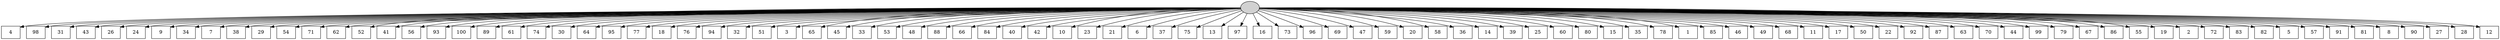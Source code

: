 digraph G {
0[style=filled, fillcolor=grey82, label=""];
1[shape=box,style=filled, fillcolor=white,label="4\n"];
2[shape=box,style=filled, fillcolor=white,label="98\n"];
3[shape=box,style=filled, fillcolor=white,label="31\n"];
4[shape=box,style=filled, fillcolor=white,label="43\n"];
5[shape=box,style=filled, fillcolor=white,label="26\n"];
6[shape=box,style=filled, fillcolor=white,label="24\n"];
7[shape=box,style=filled, fillcolor=white,label="9\n"];
8[shape=box,style=filled, fillcolor=white,label="34\n"];
9[shape=box,style=filled, fillcolor=white,label="7\n"];
10[shape=box,style=filled, fillcolor=white,label="38\n"];
11[shape=box,style=filled, fillcolor=white,label="29\n"];
12[shape=box,style=filled, fillcolor=white,label="54\n"];
13[shape=box,style=filled, fillcolor=white,label="71\n"];
14[shape=box,style=filled, fillcolor=white,label="62\n"];
15[shape=box,style=filled, fillcolor=white,label="52\n"];
16[shape=box,style=filled, fillcolor=white,label="41\n"];
17[shape=box,style=filled, fillcolor=white,label="56\n"];
18[shape=box,style=filled, fillcolor=white,label="93\n"];
19[shape=box,style=filled, fillcolor=white,label="100\n"];
20[shape=box,style=filled, fillcolor=white,label="89\n"];
21[shape=box,style=filled, fillcolor=white,label="61\n"];
22[shape=box,style=filled, fillcolor=white,label="74\n"];
23[shape=box,style=filled, fillcolor=white,label="30\n"];
24[shape=box,style=filled, fillcolor=white,label="64\n"];
25[shape=box,style=filled, fillcolor=white,label="95\n"];
26[shape=box,style=filled, fillcolor=white,label="77\n"];
27[shape=box,style=filled, fillcolor=white,label="18\n"];
28[shape=box,style=filled, fillcolor=white,label="76\n"];
29[shape=box,style=filled, fillcolor=white,label="94\n"];
30[shape=box,style=filled, fillcolor=white,label="32\n"];
31[shape=box,style=filled, fillcolor=white,label="51\n"];
32[shape=box,style=filled, fillcolor=white,label="3\n"];
33[shape=box,style=filled, fillcolor=white,label="65\n"];
34[shape=box,style=filled, fillcolor=white,label="45\n"];
35[shape=box,style=filled, fillcolor=white,label="33\n"];
36[shape=box,style=filled, fillcolor=white,label="53\n"];
37[shape=box,style=filled, fillcolor=white,label="48\n"];
38[shape=box,style=filled, fillcolor=white,label="88\n"];
39[shape=box,style=filled, fillcolor=white,label="66\n"];
40[shape=box,style=filled, fillcolor=white,label="84\n"];
41[shape=box,style=filled, fillcolor=white,label="40\n"];
42[shape=box,style=filled, fillcolor=white,label="42\n"];
43[shape=box,style=filled, fillcolor=white,label="10\n"];
44[shape=box,style=filled, fillcolor=white,label="23\n"];
45[shape=box,style=filled, fillcolor=white,label="21\n"];
46[shape=box,style=filled, fillcolor=white,label="6\n"];
47[shape=box,style=filled, fillcolor=white,label="37\n"];
48[shape=box,style=filled, fillcolor=white,label="75\n"];
49[shape=box,style=filled, fillcolor=white,label="13\n"];
50[shape=box,style=filled, fillcolor=white,label="97\n"];
51[shape=box,style=filled, fillcolor=white,label="16\n"];
52[shape=box,style=filled, fillcolor=white,label="73\n"];
53[shape=box,style=filled, fillcolor=white,label="96\n"];
54[shape=box,style=filled, fillcolor=white,label="69\n"];
55[shape=box,style=filled, fillcolor=white,label="47\n"];
56[shape=box,style=filled, fillcolor=white,label="59\n"];
57[shape=box,style=filled, fillcolor=white,label="20\n"];
58[shape=box,style=filled, fillcolor=white,label="58\n"];
59[shape=box,style=filled, fillcolor=white,label="36\n"];
60[shape=box,style=filled, fillcolor=white,label="14\n"];
61[shape=box,style=filled, fillcolor=white,label="39\n"];
62[shape=box,style=filled, fillcolor=white,label="25\n"];
63[shape=box,style=filled, fillcolor=white,label="60\n"];
64[shape=box,style=filled, fillcolor=white,label="80\n"];
65[shape=box,style=filled, fillcolor=white,label="15\n"];
66[shape=box,style=filled, fillcolor=white,label="35\n"];
67[shape=box,style=filled, fillcolor=white,label="78\n"];
68[shape=box,style=filled, fillcolor=white,label="1\n"];
69[shape=box,style=filled, fillcolor=white,label="85\n"];
70[shape=box,style=filled, fillcolor=white,label="46\n"];
71[shape=box,style=filled, fillcolor=white,label="49\n"];
72[shape=box,style=filled, fillcolor=white,label="68\n"];
73[shape=box,style=filled, fillcolor=white,label="11\n"];
74[shape=box,style=filled, fillcolor=white,label="17\n"];
75[shape=box,style=filled, fillcolor=white,label="50\n"];
76[shape=box,style=filled, fillcolor=white,label="22\n"];
77[shape=box,style=filled, fillcolor=white,label="92\n"];
78[shape=box,style=filled, fillcolor=white,label="87\n"];
79[shape=box,style=filled, fillcolor=white,label="63\n"];
80[shape=box,style=filled, fillcolor=white,label="70\n"];
81[shape=box,style=filled, fillcolor=white,label="44\n"];
82[shape=box,style=filled, fillcolor=white,label="99\n"];
83[shape=box,style=filled, fillcolor=white,label="79\n"];
84[shape=box,style=filled, fillcolor=white,label="67\n"];
85[shape=box,style=filled, fillcolor=white,label="86\n"];
86[shape=box,style=filled, fillcolor=white,label="55\n"];
87[shape=box,style=filled, fillcolor=white,label="19\n"];
88[shape=box,style=filled, fillcolor=white,label="2\n"];
89[shape=box,style=filled, fillcolor=white,label="72\n"];
90[shape=box,style=filled, fillcolor=white,label="83\n"];
91[shape=box,style=filled, fillcolor=white,label="82\n"];
92[shape=box,style=filled, fillcolor=white,label="5\n"];
93[shape=box,style=filled, fillcolor=white,label="57\n"];
94[shape=box,style=filled, fillcolor=white,label="91\n"];
95[shape=box,style=filled, fillcolor=white,label="81\n"];
96[shape=box,style=filled, fillcolor=white,label="8\n"];
97[shape=box,style=filled, fillcolor=white,label="90\n"];
98[shape=box,style=filled, fillcolor=white,label="27\n"];
99[shape=box,style=filled, fillcolor=white,label="28\n"];
100[shape=box,style=filled, fillcolor=white,label="12\n"];
0->1 ;
0->2 ;
0->3 ;
0->4 ;
0->5 ;
0->6 ;
0->7 ;
0->8 ;
0->9 ;
0->10 ;
0->11 ;
0->12 ;
0->13 ;
0->14 ;
0->15 ;
0->16 ;
0->17 ;
0->18 ;
0->19 ;
0->20 ;
0->21 ;
0->22 ;
0->23 ;
0->24 ;
0->25 ;
0->26 ;
0->27 ;
0->28 ;
0->29 ;
0->30 ;
0->31 ;
0->32 ;
0->33 ;
0->34 ;
0->35 ;
0->36 ;
0->37 ;
0->38 ;
0->39 ;
0->40 ;
0->41 ;
0->42 ;
0->43 ;
0->44 ;
0->45 ;
0->46 ;
0->47 ;
0->48 ;
0->49 ;
0->50 ;
0->51 ;
0->52 ;
0->53 ;
0->54 ;
0->55 ;
0->56 ;
0->57 ;
0->58 ;
0->59 ;
0->60 ;
0->61 ;
0->62 ;
0->63 ;
0->64 ;
0->65 ;
0->66 ;
0->67 ;
0->68 ;
0->69 ;
0->70 ;
0->71 ;
0->72 ;
0->73 ;
0->74 ;
0->75 ;
0->76 ;
0->77 ;
0->78 ;
0->79 ;
0->80 ;
0->81 ;
0->82 ;
0->83 ;
0->84 ;
0->85 ;
0->86 ;
0->87 ;
0->88 ;
0->89 ;
0->90 ;
0->91 ;
0->92 ;
0->93 ;
0->94 ;
0->95 ;
0->96 ;
0->97 ;
0->98 ;
0->99 ;
0->100 ;
}
